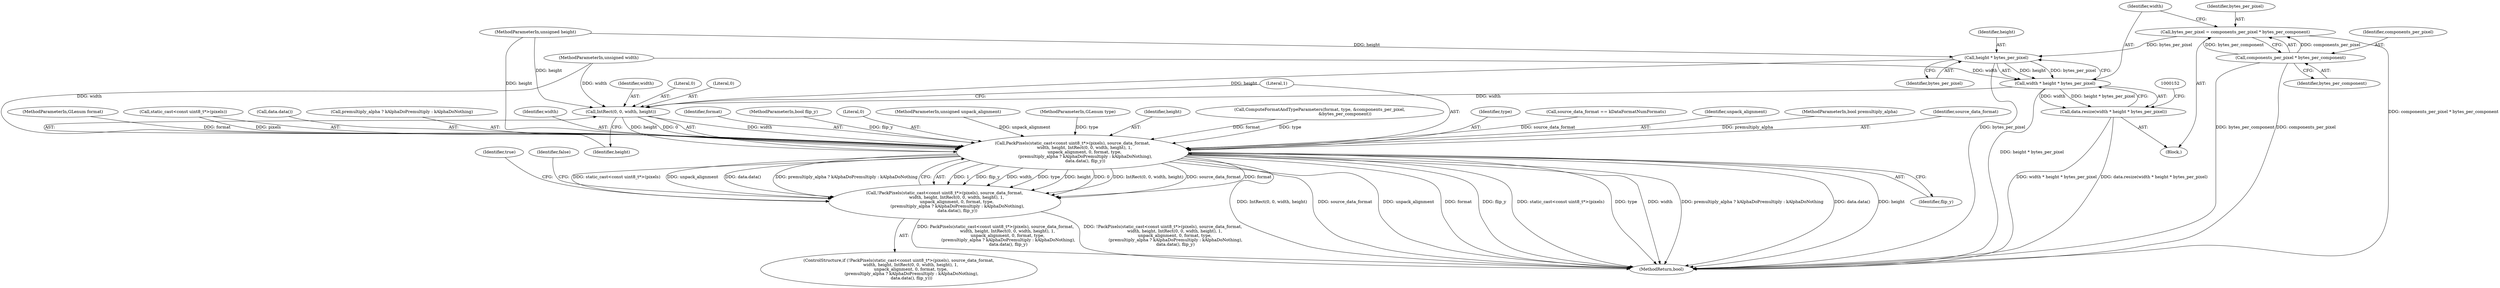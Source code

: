 digraph "1_Chrome_9b99a43fc119a2533a87e2357cad8f603779a7b9_7@integer" {
"1000137" [label="(Call,bytes_per_pixel = components_per_pixel * bytes_per_component)"];
"1000139" [label="(Call,components_per_pixel * bytes_per_component)"];
"1000145" [label="(Call,height * bytes_per_pixel)"];
"1000143" [label="(Call,width * height * bytes_per_pixel)"];
"1000142" [label="(Call,data.resize(width * height * bytes_per_pixel))"];
"1000157" [label="(Call,IntRect(0, 0, width, height))"];
"1000150" [label="(Call,PackPixels(static_cast<const uint8_t*>(pixels), source_data_format,\n                  width, height, IntRect(0, 0, width, height), 1,\n                  unpack_alignment, 0, format, type,\n                   (premultiply_alpha ? kAlphaDoPremultiply : kAlphaDoNothing),\n                   data.data(), flip_y))"];
"1000149" [label="(Call,!PackPixels(static_cast<const uint8_t*>(pixels), source_data_format,\n                  width, height, IntRect(0, 0, width, height), 1,\n                  unpack_alignment, 0, format, type,\n                   (premultiply_alpha ? kAlphaDoPremultiply : kAlphaDoNothing),\n                   data.data(), flip_y))"];
"1000165" [label="(Identifier,format)"];
"1000140" [label="(Identifier,components_per_pixel)"];
"1000106" [label="(MethodParameterIn,bool flip_y)"];
"1000177" [label="(MethodReturn,bool)"];
"1000146" [label="(Identifier,height)"];
"1000164" [label="(Literal,0)"];
"1000139" [label="(Call,components_per_pixel * bytes_per_component)"];
"1000176" [label="(Identifier,true)"];
"1000174" [label="(Identifier,false)"];
"1000144" [label="(Identifier,width)"];
"1000101" [label="(MethodParameterIn,unsigned width)"];
"1000166" [label="(Identifier,type)"];
"1000118" [label="(Call,source_data_format == kDataFormatNumFormats)"];
"1000148" [label="(ControlStructure,if (!PackPixels(static_cast<const uint8_t*>(pixels), source_data_format,\n                  width, height, IntRect(0, 0, width, height), 1,\n                  unpack_alignment, 0, format, type,\n                   (premultiply_alpha ? kAlphaDoPremultiply : kAlphaDoNothing),\n                   data.data(), flip_y)))"];
"1000160" [label="(Identifier,width)"];
"1000147" [label="(Identifier,bytes_per_pixel)"];
"1000163" [label="(Identifier,unpack_alignment)"];
"1000107" [label="(MethodParameterIn,bool premultiply_alpha)"];
"1000158" [label="(Literal,0)"];
"1000154" [label="(Identifier,source_data_format)"];
"1000103" [label="(MethodParameterIn,GLenum format)"];
"1000151" [label="(Call,static_cast<const uint8_t*>(pixels))"];
"1000110" [label="(Block,)"];
"1000150" [label="(Call,PackPixels(static_cast<const uint8_t*>(pixels), source_data_format,\n                  width, height, IntRect(0, 0, width, height), 1,\n                  unpack_alignment, 0, format, type,\n                   (premultiply_alpha ? kAlphaDoPremultiply : kAlphaDoNothing),\n                   data.data(), flip_y))"];
"1000171" [label="(Call,data.data())"];
"1000138" [label="(Identifier,bytes_per_pixel)"];
"1000137" [label="(Call,bytes_per_pixel = components_per_pixel * bytes_per_component)"];
"1000167" [label="(Call,premultiply_alpha ? kAlphaDoPremultiply : kAlphaDoNothing)"];
"1000162" [label="(Literal,1)"];
"1000149" [label="(Call,!PackPixels(static_cast<const uint8_t*>(pixels), source_data_format,\n                  width, height, IntRect(0, 0, width, height), 1,\n                  unpack_alignment, 0, format, type,\n                   (premultiply_alpha ? kAlphaDoPremultiply : kAlphaDoNothing),\n                   data.data(), flip_y))"];
"1000143" [label="(Call,width * height * bytes_per_pixel)"];
"1000142" [label="(Call,data.resize(width * height * bytes_per_pixel))"];
"1000155" [label="(Identifier,width)"];
"1000102" [label="(MethodParameterIn,unsigned height)"];
"1000105" [label="(MethodParameterIn,unsigned unpack_alignment)"];
"1000104" [label="(MethodParameterIn,GLenum type)"];
"1000157" [label="(Call,IntRect(0, 0, width, height))"];
"1000161" [label="(Identifier,height)"];
"1000156" [label="(Identifier,height)"];
"1000127" [label="(Call,ComputeFormatAndTypeParameters(format, type, &components_per_pixel,\n                                      &bytes_per_component))"];
"1000141" [label="(Identifier,bytes_per_component)"];
"1000159" [label="(Literal,0)"];
"1000172" [label="(Identifier,flip_y)"];
"1000145" [label="(Call,height * bytes_per_pixel)"];
"1000137" -> "1000110"  [label="AST: "];
"1000137" -> "1000139"  [label="CFG: "];
"1000138" -> "1000137"  [label="AST: "];
"1000139" -> "1000137"  [label="AST: "];
"1000144" -> "1000137"  [label="CFG: "];
"1000137" -> "1000177"  [label="DDG: components_per_pixel * bytes_per_component"];
"1000139" -> "1000137"  [label="DDG: components_per_pixel"];
"1000139" -> "1000137"  [label="DDG: bytes_per_component"];
"1000137" -> "1000145"  [label="DDG: bytes_per_pixel"];
"1000139" -> "1000141"  [label="CFG: "];
"1000140" -> "1000139"  [label="AST: "];
"1000141" -> "1000139"  [label="AST: "];
"1000139" -> "1000177"  [label="DDG: bytes_per_component"];
"1000139" -> "1000177"  [label="DDG: components_per_pixel"];
"1000145" -> "1000143"  [label="AST: "];
"1000145" -> "1000147"  [label="CFG: "];
"1000146" -> "1000145"  [label="AST: "];
"1000147" -> "1000145"  [label="AST: "];
"1000143" -> "1000145"  [label="CFG: "];
"1000145" -> "1000177"  [label="DDG: bytes_per_pixel"];
"1000145" -> "1000143"  [label="DDG: height"];
"1000145" -> "1000143"  [label="DDG: bytes_per_pixel"];
"1000102" -> "1000145"  [label="DDG: height"];
"1000145" -> "1000157"  [label="DDG: height"];
"1000143" -> "1000142"  [label="AST: "];
"1000144" -> "1000143"  [label="AST: "];
"1000142" -> "1000143"  [label="CFG: "];
"1000143" -> "1000177"  [label="DDG: height * bytes_per_pixel"];
"1000143" -> "1000142"  [label="DDG: width"];
"1000143" -> "1000142"  [label="DDG: height * bytes_per_pixel"];
"1000101" -> "1000143"  [label="DDG: width"];
"1000143" -> "1000157"  [label="DDG: width"];
"1000142" -> "1000110"  [label="AST: "];
"1000152" -> "1000142"  [label="CFG: "];
"1000142" -> "1000177"  [label="DDG: data.resize(width * height * bytes_per_pixel)"];
"1000142" -> "1000177"  [label="DDG: width * height * bytes_per_pixel"];
"1000157" -> "1000150"  [label="AST: "];
"1000157" -> "1000161"  [label="CFG: "];
"1000158" -> "1000157"  [label="AST: "];
"1000159" -> "1000157"  [label="AST: "];
"1000160" -> "1000157"  [label="AST: "];
"1000161" -> "1000157"  [label="AST: "];
"1000162" -> "1000157"  [label="CFG: "];
"1000157" -> "1000150"  [label="DDG: width"];
"1000157" -> "1000150"  [label="DDG: height"];
"1000157" -> "1000150"  [label="DDG: 0"];
"1000101" -> "1000157"  [label="DDG: width"];
"1000102" -> "1000157"  [label="DDG: height"];
"1000150" -> "1000149"  [label="AST: "];
"1000150" -> "1000172"  [label="CFG: "];
"1000151" -> "1000150"  [label="AST: "];
"1000154" -> "1000150"  [label="AST: "];
"1000155" -> "1000150"  [label="AST: "];
"1000156" -> "1000150"  [label="AST: "];
"1000162" -> "1000150"  [label="AST: "];
"1000163" -> "1000150"  [label="AST: "];
"1000164" -> "1000150"  [label="AST: "];
"1000165" -> "1000150"  [label="AST: "];
"1000166" -> "1000150"  [label="AST: "];
"1000167" -> "1000150"  [label="AST: "];
"1000171" -> "1000150"  [label="AST: "];
"1000172" -> "1000150"  [label="AST: "];
"1000149" -> "1000150"  [label="CFG: "];
"1000150" -> "1000177"  [label="DDG: IntRect(0, 0, width, height)"];
"1000150" -> "1000177"  [label="DDG: source_data_format"];
"1000150" -> "1000177"  [label="DDG: unpack_alignment"];
"1000150" -> "1000177"  [label="DDG: format"];
"1000150" -> "1000177"  [label="DDG: flip_y"];
"1000150" -> "1000177"  [label="DDG: static_cast<const uint8_t*>(pixels)"];
"1000150" -> "1000177"  [label="DDG: type"];
"1000150" -> "1000177"  [label="DDG: width"];
"1000150" -> "1000177"  [label="DDG: premultiply_alpha ? kAlphaDoPremultiply : kAlphaDoNothing"];
"1000150" -> "1000177"  [label="DDG: data.data()"];
"1000150" -> "1000177"  [label="DDG: height"];
"1000150" -> "1000149"  [label="DDG: 1"];
"1000150" -> "1000149"  [label="DDG: flip_y"];
"1000150" -> "1000149"  [label="DDG: width"];
"1000150" -> "1000149"  [label="DDG: type"];
"1000150" -> "1000149"  [label="DDG: height"];
"1000150" -> "1000149"  [label="DDG: 0"];
"1000150" -> "1000149"  [label="DDG: IntRect(0, 0, width, height)"];
"1000150" -> "1000149"  [label="DDG: source_data_format"];
"1000150" -> "1000149"  [label="DDG: format"];
"1000150" -> "1000149"  [label="DDG: static_cast<const uint8_t*>(pixels)"];
"1000150" -> "1000149"  [label="DDG: unpack_alignment"];
"1000150" -> "1000149"  [label="DDG: data.data()"];
"1000150" -> "1000149"  [label="DDG: premultiply_alpha ? kAlphaDoPremultiply : kAlphaDoNothing"];
"1000151" -> "1000150"  [label="DDG: pixels"];
"1000118" -> "1000150"  [label="DDG: source_data_format"];
"1000101" -> "1000150"  [label="DDG: width"];
"1000102" -> "1000150"  [label="DDG: height"];
"1000105" -> "1000150"  [label="DDG: unpack_alignment"];
"1000127" -> "1000150"  [label="DDG: format"];
"1000127" -> "1000150"  [label="DDG: type"];
"1000103" -> "1000150"  [label="DDG: format"];
"1000104" -> "1000150"  [label="DDG: type"];
"1000107" -> "1000150"  [label="DDG: premultiply_alpha"];
"1000106" -> "1000150"  [label="DDG: flip_y"];
"1000149" -> "1000148"  [label="AST: "];
"1000174" -> "1000149"  [label="CFG: "];
"1000176" -> "1000149"  [label="CFG: "];
"1000149" -> "1000177"  [label="DDG: !PackPixels(static_cast<const uint8_t*>(pixels), source_data_format,\n                  width, height, IntRect(0, 0, width, height), 1,\n                  unpack_alignment, 0, format, type,\n                   (premultiply_alpha ? kAlphaDoPremultiply : kAlphaDoNothing),\n                   data.data(), flip_y)"];
"1000149" -> "1000177"  [label="DDG: PackPixels(static_cast<const uint8_t*>(pixels), source_data_format,\n                  width, height, IntRect(0, 0, width, height), 1,\n                  unpack_alignment, 0, format, type,\n                   (premultiply_alpha ? kAlphaDoPremultiply : kAlphaDoNothing),\n                   data.data(), flip_y)"];
}
